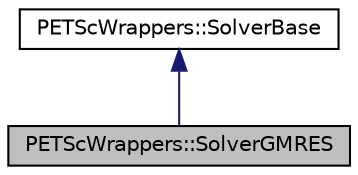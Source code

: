 digraph "PETScWrappers::SolverGMRES"
{
 // LATEX_PDF_SIZE
  edge [fontname="Helvetica",fontsize="10",labelfontname="Helvetica",labelfontsize="10"];
  node [fontname="Helvetica",fontsize="10",shape=record];
  Node1 [label="PETScWrappers::SolverGMRES",height=0.2,width=0.4,color="black", fillcolor="grey75", style="filled", fontcolor="black",tooltip=" "];
  Node2 -> Node1 [dir="back",color="midnightblue",fontsize="10",style="solid",fontname="Helvetica"];
  Node2 [label="PETScWrappers::SolverBase",height=0.2,width=0.4,color="black", fillcolor="white", style="filled",URL="$classPETScWrappers_1_1SolverBase.html",tooltip=" "];
}
